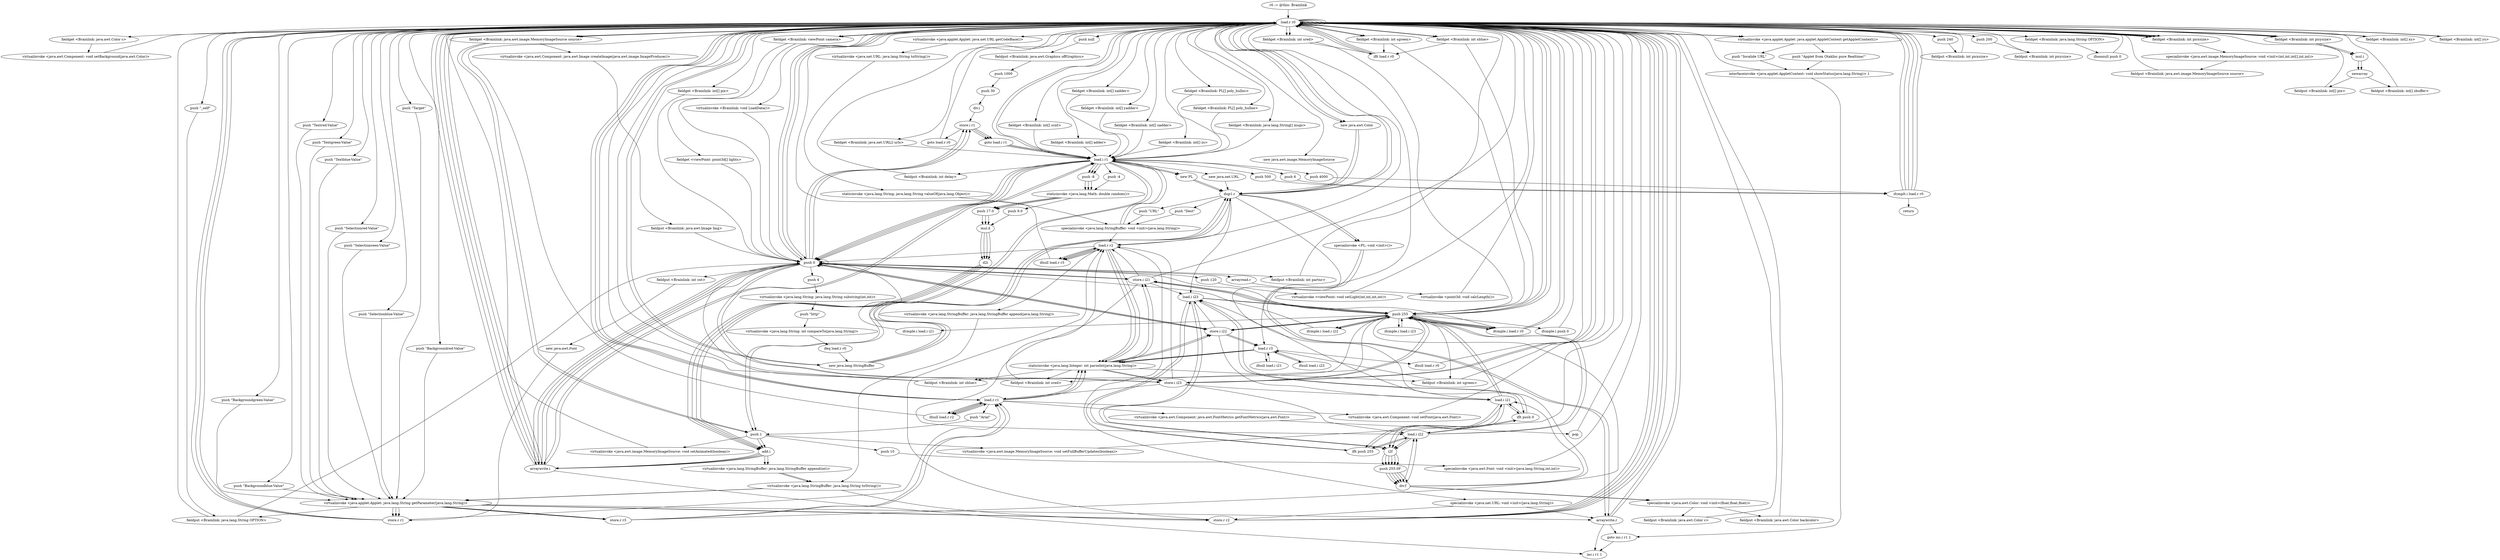 digraph "" {
    "r0 := @this: Brainlink"
    "load.r r0"
    "r0 := @this: Brainlink"->"load.r r0";
    "load.r r0"->"load.r r0";
    "fieldget <Brainlink: java.awt.Color c>"
    "load.r r0"->"fieldget <Brainlink: java.awt.Color c>";
    "virtualinvoke <java.awt.Component: void setBackground(java.awt.Color)>"
    "fieldget <Brainlink: java.awt.Color c>"->"virtualinvoke <java.awt.Component: void setBackground(java.awt.Color)>";
    "virtualinvoke <java.awt.Component: void setBackground(java.awt.Color)>"->"load.r r0";
    "push null"
    "load.r r0"->"push null";
    "fieldput <Brainlink: java.awt.Graphics offGraphics>"
    "push null"->"fieldput <Brainlink: java.awt.Graphics offGraphics>";
    "push 1000"
    "fieldput <Brainlink: java.awt.Graphics offGraphics>"->"push 1000";
    "push 30"
    "push 1000"->"push 30";
    "div.i"
    "push 30"->"div.i";
    "store.i r1"
    "div.i"->"store.i r1";
    "goto load.r r0"
    "store.i r1"->"goto load.r r0";
    "goto load.r r0"->"load.r r0";
    "load.i r1"
    "load.r r0"->"load.i r1";
    "fieldput <Brainlink: int delay>"
    "load.i r1"->"fieldput <Brainlink: int delay>";
    "fieldput <Brainlink: int delay>"->"load.r r0";
    "push 240"
    "load.r r0"->"push 240";
    "fieldput <Brainlink: int picxsize>"
    "push 240"->"fieldput <Brainlink: int picxsize>";
    "fieldput <Brainlink: int picxsize>"->"load.r r0";
    "push 200"
    "load.r r0"->"push 200";
    "fieldput <Brainlink: int picysize>"
    "push 200"->"fieldput <Brainlink: int picysize>";
    "fieldput <Brainlink: int picysize>"->"load.r r0";
    "load.r r0"->"load.r r0";
    "push \"Target\""
    "load.r r0"->"push \"Target\"";
    "virtualinvoke <java.applet.Applet: java.lang.String getParameter(java.lang.String)>"
    "push \"Target\""->"virtualinvoke <java.applet.Applet: java.lang.String getParameter(java.lang.String)>";
    "fieldput <Brainlink: java.lang.String OPTION>"
    "virtualinvoke <java.applet.Applet: java.lang.String getParameter(java.lang.String)>"->"fieldput <Brainlink: java.lang.String OPTION>";
    "fieldput <Brainlink: java.lang.String OPTION>"->"load.r r0";
    "fieldget <Brainlink: java.lang.String OPTION>"
    "load.r r0"->"fieldget <Brainlink: java.lang.String OPTION>";
    "ifnonnull push 0"
    "fieldget <Brainlink: java.lang.String OPTION>"->"ifnonnull push 0";
    "ifnonnull push 0"->"load.r r0";
    "push \"_self\""
    "load.r r0"->"push \"_self\"";
    "push \"_self\""->"fieldput <Brainlink: java.lang.String OPTION>";
    "push 0"
    "fieldput <Brainlink: java.lang.String OPTION>"->"push 0";
    "push 0"->"store.i r1";
    "goto load.i r1"
    "store.i r1"->"goto load.i r1";
    "goto load.i r1"->"load.i r1";
    "push 6"
    "load.i r1"->"push 6";
    "ifcmplt.i load.r r0"
    "push 6"->"ifcmplt.i load.r r0";
    "ifcmplt.i load.r r0"->"load.r r0";
    "push \"Textred-Value\""
    "load.r r0"->"push \"Textred-Value\"";
    "push \"Textred-Value\""->"virtualinvoke <java.applet.Applet: java.lang.String getParameter(java.lang.String)>";
    "store.r r1"
    "virtualinvoke <java.applet.Applet: java.lang.String getParameter(java.lang.String)>"->"store.r r1";
    "store.r r1"->"load.r r0";
    "push \"Textgreen-Value\""
    "load.r r0"->"push \"Textgreen-Value\"";
    "push \"Textgreen-Value\""->"virtualinvoke <java.applet.Applet: java.lang.String getParameter(java.lang.String)>";
    "store.r r2"
    "virtualinvoke <java.applet.Applet: java.lang.String getParameter(java.lang.String)>"->"store.r r2";
    "store.r r2"->"load.r r0";
    "push \"Textblue-Value\""
    "load.r r0"->"push \"Textblue-Value\"";
    "push \"Textblue-Value\""->"virtualinvoke <java.applet.Applet: java.lang.String getParameter(java.lang.String)>";
    "store.r r3"
    "virtualinvoke <java.applet.Applet: java.lang.String getParameter(java.lang.String)>"->"store.r r3";
    "push 255"
    "store.r r3"->"push 255";
    "store.i i21"
    "push 255"->"store.i i21";
    "store.i i21"->"push 255";
    "store.i i22"
    "push 255"->"store.i i22";
    "store.i i22"->"push 255";
    "store.i i23"
    "push 255"->"store.i i23";
    "load.r r1"
    "store.i i23"->"load.r r1";
    "ifnull load.r r2"
    "load.r r1"->"ifnull load.r r2";
    "ifnull load.r r2"->"load.r r1";
    "staticinvoke <java.lang.Integer: int parseInt(java.lang.String)>"
    "load.r r1"->"staticinvoke <java.lang.Integer: int parseInt(java.lang.String)>";
    "staticinvoke <java.lang.Integer: int parseInt(java.lang.String)>"->"store.i i21";
    "load.r r2"
    "store.i i21"->"load.r r2";
    "ifnull load.r r3"
    "load.r r2"->"ifnull load.r r3";
    "ifnull load.r r3"->"load.r r2";
    "load.r r2"->"staticinvoke <java.lang.Integer: int parseInt(java.lang.String)>";
    "staticinvoke <java.lang.Integer: int parseInt(java.lang.String)>"->"store.i i22";
    "load.r r3"
    "store.i i22"->"load.r r3";
    "ifnull load.i i21"
    "load.r r3"->"ifnull load.i i21";
    "ifnull load.i i21"->"load.r r3";
    "load.r r3"->"staticinvoke <java.lang.Integer: int parseInt(java.lang.String)>";
    "staticinvoke <java.lang.Integer: int parseInt(java.lang.String)>"->"store.i i23";
    "load.i i21"
    "store.i i23"->"load.i i21";
    "iflt push 255"
    "load.i i21"->"iflt push 255";
    "iflt push 255"->"load.i i21";
    "load.i i21"->"push 255";
    "ifcmple.i load.i i22"
    "push 255"->"ifcmple.i load.i i22";
    "ifcmple.i load.i i22"->"push 255";
    "push 255"->"store.i i21";
    "load.i i22"
    "store.i i21"->"load.i i22";
    "load.i i22"->"iflt push 255";
    "iflt push 255"->"load.i i22";
    "load.i i22"->"push 255";
    "ifcmple.i load.i i23"
    "push 255"->"ifcmple.i load.i i23";
    "ifcmple.i load.i i23"->"push 255";
    "push 255"->"store.i i22";
    "load.i i23"
    "store.i i22"->"load.i i23";
    "load.i i23"->"iflt push 255";
    "iflt push 255"->"load.i i23";
    "load.i i23"->"push 255";
    "ifcmple.i load.r r0"
    "push 255"->"ifcmple.i load.r r0";
    "ifcmple.i load.r r0"->"push 255";
    "push 255"->"store.i i23";
    "store.i i23"->"load.r r0";
    "new java.awt.Color"
    "load.r r0"->"new java.awt.Color";
    "dup1.r"
    "new java.awt.Color"->"dup1.r";
    "dup1.r"->"load.i i21";
    "i2f"
    "load.i i21"->"i2f";
    "push 255.0F"
    "i2f"->"push 255.0F";
    "div.f"
    "push 255.0F"->"div.f";
    "div.f"->"load.i i22";
    "load.i i22"->"i2f";
    "i2f"->"push 255.0F";
    "push 255.0F"->"div.f";
    "div.f"->"load.i i23";
    "load.i i23"->"i2f";
    "i2f"->"push 255.0F";
    "push 255.0F"->"div.f";
    "specialinvoke <java.awt.Color: void <init>(float,float,float)>"
    "div.f"->"specialinvoke <java.awt.Color: void <init>(float,float,float)>";
    "fieldput <Brainlink: java.awt.Color c>"
    "specialinvoke <java.awt.Color: void <init>(float,float,float)>"->"fieldput <Brainlink: java.awt.Color c>";
    "fieldput <Brainlink: java.awt.Color c>"->"load.r r0";
    "push \"Selectionred-Value\""
    "load.r r0"->"push \"Selectionred-Value\"";
    "push \"Selectionred-Value\""->"virtualinvoke <java.applet.Applet: java.lang.String getParameter(java.lang.String)>";
    "virtualinvoke <java.applet.Applet: java.lang.String getParameter(java.lang.String)>"->"store.r r1";
    "store.r r1"->"load.r r0";
    "push \"Selectionreen-Value\""
    "load.r r0"->"push \"Selectionreen-Value\"";
    "push \"Selectionreen-Value\""->"virtualinvoke <java.applet.Applet: java.lang.String getParameter(java.lang.String)>";
    "virtualinvoke <java.applet.Applet: java.lang.String getParameter(java.lang.String)>"->"store.r r2";
    "store.r r2"->"load.r r0";
    "push \"Selectionblue-Value\""
    "load.r r0"->"push \"Selectionblue-Value\"";
    "push \"Selectionblue-Value\""->"virtualinvoke <java.applet.Applet: java.lang.String getParameter(java.lang.String)>";
    "virtualinvoke <java.applet.Applet: java.lang.String getParameter(java.lang.String)>"->"store.r r3";
    "store.r r3"->"load.r r1";
    "load.r r1"->"ifnull load.r r2";
    "ifnull load.r r2"->"load.r r0";
    "load.r r0"->"load.r r1";
    "load.r r1"->"staticinvoke <java.lang.Integer: int parseInt(java.lang.String)>";
    "fieldput <Brainlink: int sred>"
    "staticinvoke <java.lang.Integer: int parseInt(java.lang.String)>"->"fieldput <Brainlink: int sred>";
    "fieldput <Brainlink: int sred>"->"load.r r2";
    "load.r r2"->"ifnull load.r r3";
    "ifnull load.r r3"->"load.r r0";
    "load.r r0"->"load.r r2";
    "load.r r2"->"staticinvoke <java.lang.Integer: int parseInt(java.lang.String)>";
    "fieldput <Brainlink: int sgreen>"
    "staticinvoke <java.lang.Integer: int parseInt(java.lang.String)>"->"fieldput <Brainlink: int sgreen>";
    "fieldput <Brainlink: int sgreen>"->"load.r r3";
    "ifnull load.r r0"
    "load.r r3"->"ifnull load.r r0";
    "ifnull load.r r0"->"load.r r0";
    "load.r r0"->"load.r r3";
    "load.r r3"->"staticinvoke <java.lang.Integer: int parseInt(java.lang.String)>";
    "fieldput <Brainlink: int sblue>"
    "staticinvoke <java.lang.Integer: int parseInt(java.lang.String)>"->"fieldput <Brainlink: int sblue>";
    "fieldput <Brainlink: int sblue>"->"load.r r0";
    "fieldget <Brainlink: int sred>"
    "load.r r0"->"fieldget <Brainlink: int sred>";
    "iflt load.r r0"
    "fieldget <Brainlink: int sred>"->"iflt load.r r0";
    "iflt load.r r0"->"load.r r0";
    "load.r r0"->"fieldget <Brainlink: int sred>";
    "fieldget <Brainlink: int sred>"->"push 255";
    "push 255"->"ifcmple.i load.r r0";
    "ifcmple.i load.r r0"->"load.r r0";
    "load.r r0"->"push 255";
    "push 255"->"fieldput <Brainlink: int sred>";
    "fieldput <Brainlink: int sred>"->"load.r r0";
    "fieldget <Brainlink: int sgreen>"
    "load.r r0"->"fieldget <Brainlink: int sgreen>";
    "fieldget <Brainlink: int sgreen>"->"iflt load.r r0";
    "iflt load.r r0"->"load.r r0";
    "load.r r0"->"fieldget <Brainlink: int sgreen>";
    "fieldget <Brainlink: int sgreen>"->"push 255";
    "push 255"->"ifcmple.i load.r r0";
    "ifcmple.i load.r r0"->"load.r r0";
    "load.r r0"->"push 255";
    "push 255"->"fieldput <Brainlink: int sgreen>";
    "fieldput <Brainlink: int sgreen>"->"load.r r0";
    "fieldget <Brainlink: int sblue>"
    "load.r r0"->"fieldget <Brainlink: int sblue>";
    "fieldget <Brainlink: int sblue>"->"iflt load.r r0";
    "iflt load.r r0"->"load.r r0";
    "load.r r0"->"fieldget <Brainlink: int sblue>";
    "fieldget <Brainlink: int sblue>"->"push 255";
    "ifcmple.i push 0"
    "push 255"->"ifcmple.i push 0";
    "ifcmple.i push 0"->"load.r r0";
    "load.r r0"->"push 255";
    "push 255"->"fieldput <Brainlink: int sblue>";
    "fieldput <Brainlink: int sblue>"->"push 0";
    "push 0"->"store.i i21";
    "store.i i21"->"push 0";
    "push 0"->"store.i i22";
    "store.i i22"->"push 0";
    "push 0"->"store.i i23";
    "store.i i23"->"load.r r0";
    "push \"Backgroundred-Value\""
    "load.r r0"->"push \"Backgroundred-Value\"";
    "push \"Backgroundred-Value\""->"virtualinvoke <java.applet.Applet: java.lang.String getParameter(java.lang.String)>";
    "virtualinvoke <java.applet.Applet: java.lang.String getParameter(java.lang.String)>"->"store.r r1";
    "store.r r1"->"load.r r0";
    "push \"Backgroundgreen-Value\""
    "load.r r0"->"push \"Backgroundgreen-Value\"";
    "push \"Backgroundgreen-Value\""->"virtualinvoke <java.applet.Applet: java.lang.String getParameter(java.lang.String)>";
    "virtualinvoke <java.applet.Applet: java.lang.String getParameter(java.lang.String)>"->"store.r r2";
    "store.r r2"->"load.r r0";
    "push \"Backgroundblue-Value\""
    "load.r r0"->"push \"Backgroundblue-Value\"";
    "push \"Backgroundblue-Value\""->"virtualinvoke <java.applet.Applet: java.lang.String getParameter(java.lang.String)>";
    "virtualinvoke <java.applet.Applet: java.lang.String getParameter(java.lang.String)>"->"store.r r3";
    "store.r r3"->"load.r r1";
    "load.r r1"->"ifnull load.r r2";
    "ifnull load.r r2"->"load.r r1";
    "load.r r1"->"staticinvoke <java.lang.Integer: int parseInt(java.lang.String)>";
    "staticinvoke <java.lang.Integer: int parseInt(java.lang.String)>"->"store.i i23";
    "store.i i23"->"load.r r2";
    "load.r r2"->"ifnull load.r r3";
    "ifnull load.r r3"->"load.r r2";
    "load.r r2"->"staticinvoke <java.lang.Integer: int parseInt(java.lang.String)>";
    "staticinvoke <java.lang.Integer: int parseInt(java.lang.String)>"->"store.i i22";
    "store.i i22"->"load.r r3";
    "ifnull load.i i23"
    "load.r r3"->"ifnull load.i i23";
    "ifnull load.i i23"->"load.r r3";
    "load.r r3"->"staticinvoke <java.lang.Integer: int parseInt(java.lang.String)>";
    "staticinvoke <java.lang.Integer: int parseInt(java.lang.String)>"->"store.i i21";
    "store.i i21"->"load.i i23";
    "iflt push 0"
    "load.i i23"->"iflt push 0";
    "iflt push 0"->"load.i i23";
    "load.i i23"->"push 255";
    "push 255"->"ifcmple.i load.i i22";
    "ifcmple.i load.i i22"->"push 0";
    "push 0"->"store.i i23";
    "store.i i23"->"load.i i22";
    "load.i i22"->"iflt push 0";
    "iflt push 0"->"load.i i22";
    "load.i i22"->"push 255";
    "ifcmple.i load.i i21"
    "push 255"->"ifcmple.i load.i i21";
    "ifcmple.i load.i i21"->"push 0";
    "push 0"->"store.i i22";
    "store.i i22"->"load.i i21";
    "load.i i21"->"iflt push 0";
    "iflt push 0"->"load.i i21";
    "load.i i21"->"push 255";
    "push 255"->"ifcmple.i load.r r0";
    "ifcmple.i load.r r0"->"push 0";
    "push 0"->"store.i i21";
    "store.i i21"->"load.r r0";
    "load.r r0"->"new java.awt.Color";
    "new java.awt.Color"->"dup1.r";
    "dup1.r"->"load.i i23";
    "load.i i23"->"i2f";
    "i2f"->"push 255.0F";
    "push 255.0F"->"div.f";
    "div.f"->"load.i i22";
    "load.i i22"->"i2f";
    "i2f"->"push 255.0F";
    "push 255.0F"->"div.f";
    "div.f"->"load.i i21";
    "load.i i21"->"i2f";
    "i2f"->"push 255.0F";
    "push 255.0F"->"div.f";
    "div.f"->"specialinvoke <java.awt.Color: void <init>(float,float,float)>";
    "fieldput <Brainlink: java.awt.Color backcolor>"
    "specialinvoke <java.awt.Color: void <init>(float,float,float)>"->"fieldput <Brainlink: java.awt.Color backcolor>";
    "fieldput <Brainlink: java.awt.Color backcolor>"->"load.r r0";
    "load.r r0"->"load.r r0";
    "fieldget <Brainlink: int picxsize>"
    "load.r r0"->"fieldget <Brainlink: int picxsize>";
    "fieldget <Brainlink: int picxsize>"->"load.r r0";
    "fieldget <Brainlink: int picysize>"
    "load.r r0"->"fieldget <Brainlink: int picysize>";
    "mul.i"
    "fieldget <Brainlink: int picysize>"->"mul.i";
    "newarray"
    "mul.i"->"newarray";
    "fieldput <Brainlink: int[] pix>"
    "newarray"->"fieldput <Brainlink: int[] pix>";
    "fieldput <Brainlink: int[] pix>"->"load.r r0";
    "load.r r0"->"load.r r0";
    "load.r r0"->"fieldget <Brainlink: int picxsize>";
    "fieldget <Brainlink: int picxsize>"->"load.r r0";
    "load.r r0"->"fieldget <Brainlink: int picysize>";
    "fieldget <Brainlink: int picysize>"->"mul.i";
    "mul.i"->"newarray";
    "fieldput <Brainlink: int[] zbuffer>"
    "newarray"->"fieldput <Brainlink: int[] zbuffer>";
    "fieldput <Brainlink: int[] zbuffer>"->"load.r r0";
    "new java.awt.image.MemoryImageSource"
    "load.r r0"->"new java.awt.image.MemoryImageSource";
    "new java.awt.image.MemoryImageSource"->"dup1.r";
    "dup1.r"->"load.r r0";
    "load.r r0"->"fieldget <Brainlink: int picxsize>";
    "fieldget <Brainlink: int picxsize>"->"load.r r0";
    "load.r r0"->"fieldget <Brainlink: int picysize>";
    "fieldget <Brainlink: int picysize>"->"load.r r0";
    "fieldget <Brainlink: int[] pix>"
    "load.r r0"->"fieldget <Brainlink: int[] pix>";
    "fieldget <Brainlink: int[] pix>"->"push 0";
    "push 0"->"load.r r0";
    "load.r r0"->"fieldget <Brainlink: int picxsize>";
    "specialinvoke <java.awt.image.MemoryImageSource: void <init>(int,int,int[],int,int)>"
    "fieldget <Brainlink: int picxsize>"->"specialinvoke <java.awt.image.MemoryImageSource: void <init>(int,int,int[],int,int)>";
    "fieldput <Brainlink: java.awt.image.MemoryImageSource source>"
    "specialinvoke <java.awt.image.MemoryImageSource: void <init>(int,int,int[],int,int)>"->"fieldput <Brainlink: java.awt.image.MemoryImageSource source>";
    "fieldput <Brainlink: java.awt.image.MemoryImageSource source>"->"load.r r0";
    "fieldget <Brainlink: java.awt.image.MemoryImageSource source>"
    "load.r r0"->"fieldget <Brainlink: java.awt.image.MemoryImageSource source>";
    "push 1"
    "fieldget <Brainlink: java.awt.image.MemoryImageSource source>"->"push 1";
    "virtualinvoke <java.awt.image.MemoryImageSource: void setAnimated(boolean)>"
    "push 1"->"virtualinvoke <java.awt.image.MemoryImageSource: void setAnimated(boolean)>";
    "virtualinvoke <java.awt.image.MemoryImageSource: void setAnimated(boolean)>"->"load.r r0";
    "load.r r0"->"fieldget <Brainlink: java.awt.image.MemoryImageSource source>";
    "fieldget <Brainlink: java.awt.image.MemoryImageSource source>"->"push 1";
    "virtualinvoke <java.awt.image.MemoryImageSource: void setFullBufferUpdates(boolean)>"
    "push 1"->"virtualinvoke <java.awt.image.MemoryImageSource: void setFullBufferUpdates(boolean)>";
    "virtualinvoke <java.awt.image.MemoryImageSource: void setFullBufferUpdates(boolean)>"->"load.r r0";
    "fieldget <Brainlink: viewPoint camera>"
    "load.r r0"->"fieldget <Brainlink: viewPoint camera>";
    "fieldget <Brainlink: viewPoint camera>"->"push 0";
    "push 0"->"push 0";
    "push 0"->"push 0";
    "push 120"
    "push 0"->"push 120";
    "virtualinvoke <viewPoint: void setLight(int,int,int,int)>"
    "push 120"->"virtualinvoke <viewPoint: void setLight(int,int,int,int)>";
    "virtualinvoke <viewPoint: void setLight(int,int,int,int)>"->"load.r r0";
    "load.r r0"->"fieldget <Brainlink: viewPoint camera>";
    "fieldget <viewPoint: point3d[] lights>"
    "fieldget <Brainlink: viewPoint camera>"->"fieldget <viewPoint: point3d[] lights>";
    "fieldget <viewPoint: point3d[] lights>"->"push 0";
    "arrayread.r"
    "push 0"->"arrayread.r";
    "virtualinvoke <point3d: void calcLength()>"
    "arrayread.r"->"virtualinvoke <point3d: void calcLength()>";
    "virtualinvoke <point3d: void calcLength()>"->"load.r r0";
    "load.r r0"->"load.r r0";
    "load.r r0"->"load.r r0";
    "load.r r0"->"fieldget <Brainlink: java.awt.image.MemoryImageSource source>";
    "virtualinvoke <java.awt.Component: java.awt.Image createImage(java.awt.image.ImageProducer)>"
    "fieldget <Brainlink: java.awt.image.MemoryImageSource source>"->"virtualinvoke <java.awt.Component: java.awt.Image createImage(java.awt.image.ImageProducer)>";
    "fieldput <Brainlink: java.awt.Image Img>"
    "virtualinvoke <java.awt.Component: java.awt.Image createImage(java.awt.image.ImageProducer)>"->"fieldput <Brainlink: java.awt.Image Img>";
    "fieldput <Brainlink: java.awt.Image Img>"->"push 0";
    "push 0"->"store.i r1";
    "store.i r1"->"goto load.i r1";
    "goto load.i r1"->"load.i r1";
    "push 4000"
    "load.i r1"->"push 4000";
    "push 4000"->"ifcmplt.i load.r r0";
    "ifcmplt.i load.r r0"->"load.r r0";
    "load.r r0"->"push 0";
    "fieldput <Brainlink: int cnt>"
    "push 0"->"fieldput <Brainlink: int cnt>";
    "new java.awt.Font"
    "fieldput <Brainlink: int cnt>"->"new java.awt.Font";
    "new java.awt.Font"->"store.r r1";
    "store.r r1"->"load.r r1";
    "push \"Arial\""
    "load.r r1"->"push \"Arial\"";
    "push \"Arial\""->"push 1";
    "push 10"
    "push 1"->"push 10";
    "specialinvoke <java.awt.Font: void <init>(java.lang.String,int,int)>"
    "push 10"->"specialinvoke <java.awt.Font: void <init>(java.lang.String,int,int)>";
    "specialinvoke <java.awt.Font: void <init>(java.lang.String,int,int)>"->"load.r r0";
    "load.r r0"->"load.r r1";
    "virtualinvoke <java.awt.Component: java.awt.FontMetrics getFontMetrics(java.awt.Font)>"
    "load.r r1"->"virtualinvoke <java.awt.Component: java.awt.FontMetrics getFontMetrics(java.awt.Font)>";
    "pop"
    "virtualinvoke <java.awt.Component: java.awt.FontMetrics getFontMetrics(java.awt.Font)>"->"pop";
    "pop"->"load.r r0";
    "load.r r0"->"load.r r1";
    "virtualinvoke <java.awt.Component: void setFont(java.awt.Font)>"
    "load.r r1"->"virtualinvoke <java.awt.Component: void setFont(java.awt.Font)>";
    "virtualinvoke <java.awt.Component: void setFont(java.awt.Font)>"->"load.r r0";
    "load.r r0"->"push 0";
    "fieldput <Brainlink: int partnr>"
    "push 0"->"fieldput <Brainlink: int partnr>";
    "fieldput <Brainlink: int partnr>"->"load.r r0";
    "virtualinvoke <java.applet.Applet: java.applet.AppletContext getAppletContext()>"
    "load.r r0"->"virtualinvoke <java.applet.Applet: java.applet.AppletContext getAppletContext()>";
    "push \"Applet from OtakInc pure Realtime!\""
    "virtualinvoke <java.applet.Applet: java.applet.AppletContext getAppletContext()>"->"push \"Applet from OtakInc pure Realtime!\"";
    "interfaceinvoke <java.applet.AppletContext: void showStatus(java.lang.String)> 1"
    "push \"Applet from OtakInc pure Realtime!\""->"interfaceinvoke <java.applet.AppletContext: void showStatus(java.lang.String)> 1";
    "interfaceinvoke <java.applet.AppletContext: void showStatus(java.lang.String)> 1"->"load.r r0";
    "virtualinvoke <Brainlink: void LoadData()>"
    "load.r r0"->"virtualinvoke <Brainlink: void LoadData()>";
    "virtualinvoke <Brainlink: void LoadData()>"->"push 0";
    "push 0"->"store.i r1";
    "store.i r1"->"goto load.i r1";
    "goto load.i r1"->"load.i r1";
    "push 500"
    "load.i r1"->"push 500";
    "push 500"->"ifcmplt.i load.r r0";
    "return"
    "ifcmplt.i load.r r0"->"return";
    "ifcmplt.i load.r r0"->"load.r r0";
    "fieldget <Brainlink: int[] scnt>"
    "load.r r0"->"fieldget <Brainlink: int[] scnt>";
    "fieldget <Brainlink: int[] scnt>"->"load.i r1";
    "load.i r1"->"push 0";
    "arraywrite.i"
    "push 0"->"arraywrite.i";
    "arraywrite.i"->"load.r r0";
    "fieldget <Brainlink: int[] adder>"
    "load.r r0"->"fieldget <Brainlink: int[] adder>";
    "fieldget <Brainlink: int[] adder>"->"load.i r1";
    "push -4"
    "load.i r1"->"push -4";
    "staticinvoke <java.lang.Math: double random()>"
    "push -4"->"staticinvoke <java.lang.Math: double random()>";
    "push 9.0"
    "staticinvoke <java.lang.Math: double random()>"->"push 9.0";
    "mul.d"
    "push 9.0"->"mul.d";
    "d2i"
    "mul.d"->"d2i";
    "add.i"
    "d2i"->"add.i";
    "add.i"->"arraywrite.i";
    "arraywrite.i"->"load.r r0";
    "fieldget <Brainlink: int[] xadder>"
    "load.r r0"->"fieldget <Brainlink: int[] xadder>";
    "fieldget <Brainlink: int[] xadder>"->"load.i r1";
    "push -8"
    "load.i r1"->"push -8";
    "push -8"->"staticinvoke <java.lang.Math: double random()>";
    "push 17.0"
    "staticinvoke <java.lang.Math: double random()>"->"push 17.0";
    "push 17.0"->"mul.d";
    "mul.d"->"d2i";
    "d2i"->"add.i";
    "add.i"->"arraywrite.i";
    "arraywrite.i"->"load.r r0";
    "fieldget <Brainlink: int[] yadder>"
    "load.r r0"->"fieldget <Brainlink: int[] yadder>";
    "fieldget <Brainlink: int[] yadder>"->"load.i r1";
    "load.i r1"->"push -8";
    "push -8"->"staticinvoke <java.lang.Math: double random()>";
    "staticinvoke <java.lang.Math: double random()>"->"push 17.0";
    "push 17.0"->"mul.d";
    "mul.d"->"d2i";
    "d2i"->"add.i";
    "add.i"->"arraywrite.i";
    "arraywrite.i"->"load.r r0";
    "fieldget <Brainlink: int[] zadder>"
    "load.r r0"->"fieldget <Brainlink: int[] zadder>";
    "fieldget <Brainlink: int[] zadder>"->"load.i r1";
    "load.i r1"->"push -8";
    "push -8"->"staticinvoke <java.lang.Math: double random()>";
    "staticinvoke <java.lang.Math: double random()>"->"push 17.0";
    "push 17.0"->"mul.d";
    "mul.d"->"d2i";
    "d2i"->"add.i";
    "add.i"->"arraywrite.i";
    "arraywrite.i"->"load.r r0";
    "fieldget <Brainlink: int[] xs>"
    "load.r r0"->"fieldget <Brainlink: int[] xs>";
    "fieldget <Brainlink: int[] xs>"->"load.r r0";
    "fieldget <Brainlink: int[] ys>"
    "load.r r0"->"fieldget <Brainlink: int[] ys>";
    "fieldget <Brainlink: int[] ys>"->"load.r r0";
    "fieldget <Brainlink: int[] zs>"
    "load.r r0"->"fieldget <Brainlink: int[] zs>";
    "fieldget <Brainlink: int[] zs>"->"load.i r1";
    "load.i r1"->"push 0";
    "push 0"->"arraywrite.i";
    "arraywrite.i"->"load.i r1";
    "load.i r1"->"push 0";
    "push 0"->"arraywrite.i";
    "arraywrite.i"->"load.i r1";
    "load.i r1"->"push 0";
    "push 0"->"arraywrite.i";
    "inc.i r1 1"
    "arraywrite.i"->"inc.i r1 1";
    "ifcmplt.i load.r r0"->"load.r r0";
    "fieldget <Brainlink: PL[] poly_hullxs>"
    "load.r r0"->"fieldget <Brainlink: PL[] poly_hullxs>";
    "fieldget <Brainlink: PL[] poly_hullxs>"->"load.i r1";
    "new PL"
    "load.i r1"->"new PL";
    "new PL"->"dup1.r";
    "specialinvoke <PL: void <init>()>"
    "dup1.r"->"specialinvoke <PL: void <init>()>";
    "arraywrite.r"
    "specialinvoke <PL: void <init>()>"->"arraywrite.r";
    "arraywrite.r"->"load.r r0";
    "fieldget <Brainlink: PL[] poly_hullxe>"
    "load.r r0"->"fieldget <Brainlink: PL[] poly_hullxe>";
    "fieldget <Brainlink: PL[] poly_hullxe>"->"load.i r1";
    "load.i r1"->"new PL";
    "new PL"->"dup1.r";
    "dup1.r"->"specialinvoke <PL: void <init>()>";
    "specialinvoke <PL: void <init>()>"->"arraywrite.r";
    "arraywrite.r"->"inc.i r1 1";
    "ifcmplt.i load.r r0"->"load.r r0";
    "fieldget <Brainlink: java.lang.String[] msgs>"
    "load.r r0"->"fieldget <Brainlink: java.lang.String[] msgs>";
    "fieldget <Brainlink: java.lang.String[] msgs>"->"load.i r1";
    "load.i r1"->"load.r r0";
    "new java.lang.StringBuffer"
    "load.r r0"->"new java.lang.StringBuffer";
    "new java.lang.StringBuffer"->"dup1.r";
    "push \"Dest\""
    "dup1.r"->"push \"Dest\"";
    "specialinvoke <java.lang.StringBuffer: void <init>(java.lang.String)>"
    "push \"Dest\""->"specialinvoke <java.lang.StringBuffer: void <init>(java.lang.String)>";
    "specialinvoke <java.lang.StringBuffer: void <init>(java.lang.String)>"->"load.i r1";
    "load.i r1"->"push 1";
    "push 1"->"add.i";
    "virtualinvoke <java.lang.StringBuffer: java.lang.StringBuffer append(int)>"
    "add.i"->"virtualinvoke <java.lang.StringBuffer: java.lang.StringBuffer append(int)>";
    "virtualinvoke <java.lang.StringBuffer: java.lang.String toString()>"
    "virtualinvoke <java.lang.StringBuffer: java.lang.StringBuffer append(int)>"->"virtualinvoke <java.lang.StringBuffer: java.lang.String toString()>";
    "virtualinvoke <java.lang.StringBuffer: java.lang.String toString()>"->"virtualinvoke <java.applet.Applet: java.lang.String getParameter(java.lang.String)>";
    "virtualinvoke <java.applet.Applet: java.lang.String getParameter(java.lang.String)>"->"arraywrite.r";
    "arraywrite.r"->"load.r r0";
    "load.r r0"->"new java.lang.StringBuffer";
    "new java.lang.StringBuffer"->"dup1.r";
    "push \"URL\""
    "dup1.r"->"push \"URL\"";
    "push \"URL\""->"specialinvoke <java.lang.StringBuffer: void <init>(java.lang.String)>";
    "specialinvoke <java.lang.StringBuffer: void <init>(java.lang.String)>"->"load.i r1";
    "load.i r1"->"push 1";
    "push 1"->"add.i";
    "add.i"->"virtualinvoke <java.lang.StringBuffer: java.lang.StringBuffer append(int)>";
    "virtualinvoke <java.lang.StringBuffer: java.lang.StringBuffer append(int)>"->"virtualinvoke <java.lang.StringBuffer: java.lang.String toString()>";
    "virtualinvoke <java.lang.StringBuffer: java.lang.String toString()>"->"virtualinvoke <java.applet.Applet: java.lang.String getParameter(java.lang.String)>";
    "virtualinvoke <java.applet.Applet: java.lang.String getParameter(java.lang.String)>"->"store.r r2";
    "store.r r2"->"load.r r2";
    "load.r r2"->"push 0";
    "push 4"
    "push 0"->"push 4";
    "virtualinvoke <java.lang.String: java.lang.String substring(int,int)>"
    "push 4"->"virtualinvoke <java.lang.String: java.lang.String substring(int,int)>";
    "push \"http\""
    "virtualinvoke <java.lang.String: java.lang.String substring(int,int)>"->"push \"http\"";
    "virtualinvoke <java.lang.String: int compareTo(java.lang.String)>"
    "push \"http\""->"virtualinvoke <java.lang.String: int compareTo(java.lang.String)>";
    "ifeq load.r r0"
    "virtualinvoke <java.lang.String: int compareTo(java.lang.String)>"->"ifeq load.r r0";
    "ifeq load.r r0"->"new java.lang.StringBuffer";
    "new java.lang.StringBuffer"->"dup1.r";
    "dup1.r"->"load.r r0";
    "virtualinvoke <java.applet.Applet: java.net.URL getCodeBase()>"
    "load.r r0"->"virtualinvoke <java.applet.Applet: java.net.URL getCodeBase()>";
    "virtualinvoke <java.net.URL: java.lang.String toString()>"
    "virtualinvoke <java.applet.Applet: java.net.URL getCodeBase()>"->"virtualinvoke <java.net.URL: java.lang.String toString()>";
    "staticinvoke <java.lang.String: java.lang.String valueOf(java.lang.Object)>"
    "virtualinvoke <java.net.URL: java.lang.String toString()>"->"staticinvoke <java.lang.String: java.lang.String valueOf(java.lang.Object)>";
    "staticinvoke <java.lang.String: java.lang.String valueOf(java.lang.Object)>"->"specialinvoke <java.lang.StringBuffer: void <init>(java.lang.String)>";
    "specialinvoke <java.lang.StringBuffer: void <init>(java.lang.String)>"->"load.r r2";
    "virtualinvoke <java.lang.StringBuffer: java.lang.StringBuffer append(java.lang.String)>"
    "load.r r2"->"virtualinvoke <java.lang.StringBuffer: java.lang.StringBuffer append(java.lang.String)>";
    "virtualinvoke <java.lang.StringBuffer: java.lang.StringBuffer append(java.lang.String)>"->"virtualinvoke <java.lang.StringBuffer: java.lang.String toString()>";
    "virtualinvoke <java.lang.StringBuffer: java.lang.String toString()>"->"store.r r2";
    "store.r r2"->"load.r r0";
    "fieldget <Brainlink: java.net.URL[] urls>"
    "load.r r0"->"fieldget <Brainlink: java.net.URL[] urls>";
    "fieldget <Brainlink: java.net.URL[] urls>"->"load.i r1";
    "new java.net.URL"
    "load.i r1"->"new java.net.URL";
    "new java.net.URL"->"dup1.r";
    "dup1.r"->"load.r r2";
    "specialinvoke <java.net.URL: void <init>(java.lang.String)>"
    "load.r r2"->"specialinvoke <java.net.URL: void <init>(java.lang.String)>";
    "specialinvoke <java.net.URL: void <init>(java.lang.String)>"->"arraywrite.r";
    "goto inc.i r1 1"
    "arraywrite.r"->"goto inc.i r1 1";
    "goto inc.i r1 1"->"inc.i r1 1";
    "specialinvoke <java.net.URL: void <init>(java.lang.String)>"->"store.r r2";
    "store.r r2"->"load.r r0";
    "load.r r0"->"virtualinvoke <java.applet.Applet: java.applet.AppletContext getAppletContext()>";
    "push \"Invalide URL\""
    "virtualinvoke <java.applet.Applet: java.applet.AppletContext getAppletContext()>"->"push \"Invalide URL\"";
    "push \"Invalide URL\""->"interfaceinvoke <java.applet.AppletContext: void showStatus(java.lang.String)> 1";
    "interfaceinvoke <java.applet.AppletContext: void showStatus(java.lang.String)> 1"->"goto inc.i r1 1";
}
